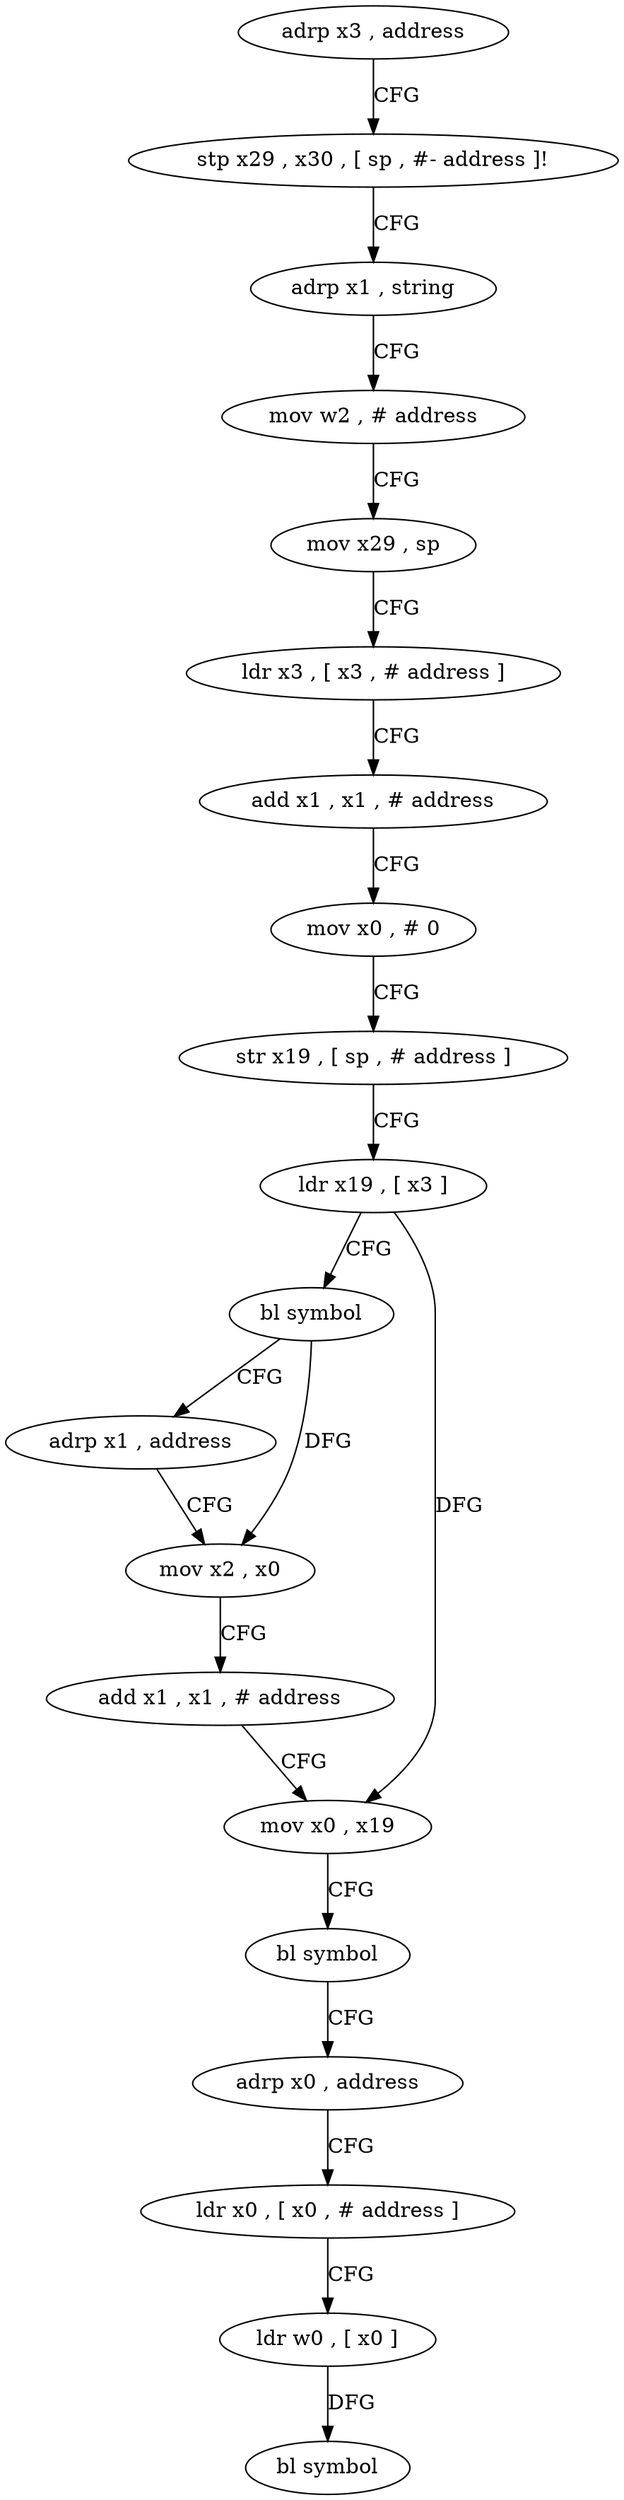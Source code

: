 digraph "func" {
"183968" [label = "adrp x3 , address" ]
"183972" [label = "stp x29 , x30 , [ sp , #- address ]!" ]
"183976" [label = "adrp x1 , string" ]
"183980" [label = "mov w2 , # address" ]
"183984" [label = "mov x29 , sp" ]
"183988" [label = "ldr x3 , [ x3 , # address ]" ]
"183992" [label = "add x1 , x1 , # address" ]
"183996" [label = "mov x0 , # 0" ]
"184000" [label = "str x19 , [ sp , # address ]" ]
"184004" [label = "ldr x19 , [ x3 ]" ]
"184008" [label = "bl symbol" ]
"184012" [label = "adrp x1 , address" ]
"184016" [label = "mov x2 , x0" ]
"184020" [label = "add x1 , x1 , # address" ]
"184024" [label = "mov x0 , x19" ]
"184028" [label = "bl symbol" ]
"184032" [label = "adrp x0 , address" ]
"184036" [label = "ldr x0 , [ x0 , # address ]" ]
"184040" [label = "ldr w0 , [ x0 ]" ]
"184044" [label = "bl symbol" ]
"183968" -> "183972" [ label = "CFG" ]
"183972" -> "183976" [ label = "CFG" ]
"183976" -> "183980" [ label = "CFG" ]
"183980" -> "183984" [ label = "CFG" ]
"183984" -> "183988" [ label = "CFG" ]
"183988" -> "183992" [ label = "CFG" ]
"183992" -> "183996" [ label = "CFG" ]
"183996" -> "184000" [ label = "CFG" ]
"184000" -> "184004" [ label = "CFG" ]
"184004" -> "184008" [ label = "CFG" ]
"184004" -> "184024" [ label = "DFG" ]
"184008" -> "184012" [ label = "CFG" ]
"184008" -> "184016" [ label = "DFG" ]
"184012" -> "184016" [ label = "CFG" ]
"184016" -> "184020" [ label = "CFG" ]
"184020" -> "184024" [ label = "CFG" ]
"184024" -> "184028" [ label = "CFG" ]
"184028" -> "184032" [ label = "CFG" ]
"184032" -> "184036" [ label = "CFG" ]
"184036" -> "184040" [ label = "CFG" ]
"184040" -> "184044" [ label = "DFG" ]
}
